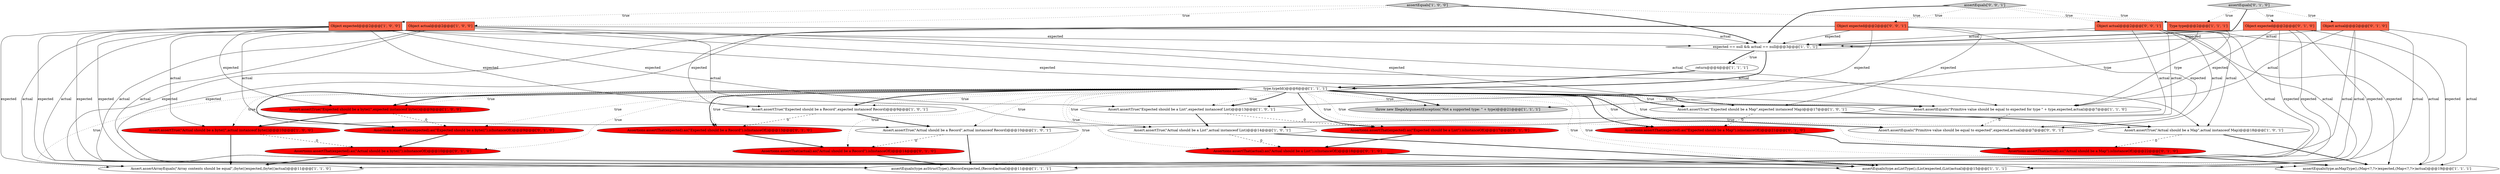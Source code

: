 digraph {
21 [style = filled, label = "Assertions.assertThat(expected).as(\"Expected should be a Map\").isInstanceOf()@@@21@@@['0', '1', '0']", fillcolor = red, shape = ellipse image = "AAA1AAABBB2BBB"];
31 [style = filled, label = "assertEquals['0', '1', '0']", fillcolor = lightgray, shape = diamond image = "AAA0AAABBB2BBB"];
1 [style = filled, label = "throw new IllegalArgumentException(\"Not a supported type: \" + type)@@@21@@@['1', '1', '1']", fillcolor = lightgray, shape = ellipse image = "AAA0AAABBB1BBB"];
3 [style = filled, label = "expected == null && actual == null@@@3@@@['1', '1', '1']", fillcolor = white, shape = diamond image = "AAA0AAABBB1BBB"];
15 [style = filled, label = "Assert.assertTrue(\"Expected should be a List\",expected instanceof List)@@@13@@@['1', '0', '1']", fillcolor = white, shape = ellipse image = "AAA0AAABBB1BBB"];
22 [style = filled, label = "Assertions.assertThat(actual).as(\"Actual should be a Record\").isInstanceOf()@@@14@@@['0', '1', '0']", fillcolor = red, shape = ellipse image = "AAA1AAABBB2BBB"];
13 [style = filled, label = "Assert.assertTrue(\"Actual should be a Map\",actual instanceof Map)@@@18@@@['1', '0', '1']", fillcolor = white, shape = ellipse image = "AAA0AAABBB1BBB"];
25 [style = filled, label = "Object expected@@@2@@@['0', '1', '0']", fillcolor = tomato, shape = box image = "AAA0AAABBB2BBB"];
23 [style = filled, label = "Assertions.assertThat(actual).as(\"Actual should be a Map\").isInstanceOf()@@@22@@@['0', '1', '0']", fillcolor = red, shape = ellipse image = "AAA1AAABBB2BBB"];
0 [style = filled, label = "Assert.assertTrue(\"Expected should be a Map\",expected instanceof Map)@@@17@@@['1', '0', '1']", fillcolor = white, shape = ellipse image = "AAA0AAABBB1BBB"];
34 [style = filled, label = "Object actual@@@2@@@['0', '0', '1']", fillcolor = tomato, shape = box image = "AAA0AAABBB3BBB"];
27 [style = filled, label = "Object actual@@@2@@@['0', '1', '0']", fillcolor = tomato, shape = box image = "AAA0AAABBB2BBB"];
16 [style = filled, label = "Assert.assertTrue(\"Expected should be a Record\",expected instanceof Record)@@@9@@@['1', '0', '1']", fillcolor = white, shape = ellipse image = "AAA0AAABBB1BBB"];
12 [style = filled, label = "Assert.assertTrue(\"Expected should be a byte((\",expected instanceof byte(()@@@9@@@['1', '0', '0']", fillcolor = red, shape = ellipse image = "AAA1AAABBB1BBB"];
14 [style = filled, label = "Assert.assertTrue(\"Actual should be a byte((\",actual instanceof byte(()@@@10@@@['1', '0', '0']", fillcolor = red, shape = ellipse image = "AAA1AAABBB1BBB"];
33 [style = filled, label = "Object expected@@@2@@@['0', '0', '1']", fillcolor = tomato, shape = box image = "AAA0AAABBB3BBB"];
26 [style = filled, label = "Assertions.assertThat(expected).as(\"Expected should be a byte((\").isInstanceOf()@@@9@@@['0', '1', '0']", fillcolor = red, shape = ellipse image = "AAA1AAABBB2BBB"];
35 [style = filled, label = "assertEquals['0', '0', '1']", fillcolor = lightgray, shape = diamond image = "AAA0AAABBB3BBB"];
30 [style = filled, label = "Assertions.assertThat(expected).as(\"Expected should be a Record\").isInstanceOf()@@@13@@@['0', '1', '0']", fillcolor = red, shape = ellipse image = "AAA1AAABBB2BBB"];
8 [style = filled, label = "Assert.assertEquals(\"Primitive value should be equal to expected for type \" + type,expected,actual)@@@7@@@['1', '1', '0']", fillcolor = white, shape = ellipse image = "AAA0AAABBB1BBB"];
9 [style = filled, label = "Object expected@@@2@@@['1', '0', '0']", fillcolor = tomato, shape = box image = "AAA0AAABBB1BBB"];
5 [style = filled, label = "Assert.assertArrayEquals(\"Array contents should be equal\",(byte(()expected,(byte(()actual)@@@11@@@['1', '1', '0']", fillcolor = white, shape = ellipse image = "AAA0AAABBB1BBB"];
7 [style = filled, label = "assertEquals(type.asStructType(),(Record)expected,(Record)actual)@@@11@@@['1', '1', '1']", fillcolor = white, shape = ellipse image = "AAA0AAABBB1BBB"];
2 [style = filled, label = "Object actual@@@2@@@['1', '0', '0']", fillcolor = tomato, shape = box image = "AAA0AAABBB1BBB"];
17 [style = filled, label = "Type type@@@2@@@['1', '1', '1']", fillcolor = tomato, shape = box image = "AAA0AAABBB1BBB"];
24 [style = filled, label = "Assertions.assertThat(actual).as(\"Actual should be a List\").isInstanceOf()@@@18@@@['0', '1', '0']", fillcolor = red, shape = ellipse image = "AAA1AAABBB2BBB"];
29 [style = filled, label = "Assertions.assertThat(expected).as(\"Actual should be a byte((\").isInstanceOf()@@@10@@@['0', '1', '0']", fillcolor = red, shape = ellipse image = "AAA1AAABBB2BBB"];
20 [style = filled, label = "assertEquals['1', '0', '0']", fillcolor = lightgray, shape = diamond image = "AAA0AAABBB1BBB"];
4 [style = filled, label = "assertEquals(type.asListType(),(List)expected,(List)actual)@@@15@@@['1', '1', '1']", fillcolor = white, shape = ellipse image = "AAA0AAABBB1BBB"];
10 [style = filled, label = "assertEquals(type.asMapType(),(Map<?,?>)expected,(Map<?,?>)actual)@@@19@@@['1', '1', '1']", fillcolor = white, shape = ellipse image = "AAA0AAABBB1BBB"];
11 [style = filled, label = "Assert.assertTrue(\"Actual should be a Record\",actual instanceof Record)@@@10@@@['1', '0', '1']", fillcolor = white, shape = ellipse image = "AAA0AAABBB1BBB"];
6 [style = filled, label = "type.typeId()@@@6@@@['1', '1', '1']", fillcolor = white, shape = diamond image = "AAA0AAABBB1BBB"];
28 [style = filled, label = "Assertions.assertThat(expected).as(\"Expected should be a List\").isInstanceOf()@@@17@@@['0', '1', '0']", fillcolor = red, shape = ellipse image = "AAA1AAABBB2BBB"];
19 [style = filled, label = "Assert.assertTrue(\"Actual should be a List\",actual instanceof List)@@@14@@@['1', '0', '1']", fillcolor = white, shape = ellipse image = "AAA0AAABBB1BBB"];
18 [style = filled, label = "return@@@4@@@['1', '1', '1']", fillcolor = white, shape = ellipse image = "AAA0AAABBB1BBB"];
32 [style = filled, label = "Assert.assertEquals(\"Primitive value should be equal to expected\",expected,actual)@@@7@@@['0', '0', '1']", fillcolor = white, shape = ellipse image = "AAA0AAABBB3BBB"];
27->3 [style = solid, label="actual"];
34->7 [style = solid, label="actual"];
29->5 [style = bold, label=""];
27->8 [style = solid, label="actual"];
0->13 [style = bold, label=""];
2->5 [style = solid, label="actual"];
6->1 [style = dotted, label="true"];
8->32 [style = dashed, label="0"];
6->32 [style = dotted, label="true"];
13->23 [style = dashed, label="0"];
33->0 [style = solid, label="expected"];
34->4 [style = solid, label="actual"];
6->19 [style = dotted, label="true"];
25->4 [style = solid, label="expected"];
3->18 [style = bold, label=""];
12->26 [style = dashed, label="0"];
2->10 [style = solid, label="actual"];
9->0 [style = solid, label="expected"];
9->7 [style = solid, label="expected"];
6->26 [style = dotted, label="true"];
33->7 [style = solid, label="expected"];
17->8 [style = solid, label="type"];
31->27 [style = dotted, label="true"];
9->4 [style = solid, label="expected"];
9->3 [style = solid, label="expected"];
6->0 [style = dotted, label="true"];
6->11 [style = dotted, label="true"];
34->3 [style = solid, label="actual"];
33->32 [style = solid, label="expected"];
9->10 [style = solid, label="expected"];
6->15 [style = dotted, label="true"];
6->32 [style = bold, label=""];
31->25 [style = dotted, label="true"];
15->28 [style = dashed, label="0"];
33->3 [style = solid, label="expected"];
6->13 [style = dotted, label="true"];
11->22 [style = dashed, label="0"];
20->3 [style = bold, label=""];
33->10 [style = solid, label="expected"];
34->32 [style = solid, label="actual"];
35->33 [style = dotted, label="true"];
17->1 [style = solid, label="type"];
22->7 [style = bold, label=""];
2->14 [style = solid, label="actual"];
27->10 [style = solid, label="actual"];
25->8 [style = solid, label="expected"];
34->13 [style = solid, label="actual"];
6->14 [style = dotted, label="true"];
33->16 [style = solid, label="expected"];
9->15 [style = solid, label="expected"];
6->29 [style = dotted, label="true"];
3->18 [style = dotted, label="true"];
31->17 [style = dotted, label="true"];
12->14 [style = bold, label=""];
6->7 [style = dotted, label="true"];
23->10 [style = bold, label=""];
28->24 [style = bold, label=""];
6->12 [style = dotted, label="true"];
31->3 [style = bold, label=""];
14->29 [style = dashed, label="0"];
34->11 [style = solid, label="actual"];
9->5 [style = solid, label="expected"];
21->23 [style = bold, label=""];
13->10 [style = bold, label=""];
6->24 [style = dotted, label="true"];
6->26 [style = bold, label=""];
27->5 [style = solid, label="actual"];
20->9 [style = dotted, label="true"];
35->3 [style = bold, label=""];
20->17 [style = dotted, label="true"];
6->21 [style = bold, label=""];
2->7 [style = solid, label="actual"];
3->6 [style = bold, label=""];
6->22 [style = dotted, label="true"];
2->19 [style = solid, label="actual"];
15->19 [style = bold, label=""];
25->3 [style = solid, label="expected"];
6->15 [style = bold, label=""];
6->10 [style = dotted, label="true"];
6->1 [style = bold, label=""];
33->4 [style = solid, label="expected"];
16->30 [style = dashed, label="0"];
18->6 [style = bold, label=""];
6->8 [style = dotted, label="true"];
2->3 [style = solid, label="actual"];
25->7 [style = solid, label="expected"];
19->24 [style = dashed, label="0"];
6->21 [style = dotted, label="true"];
14->5 [style = bold, label=""];
6->12 [style = bold, label=""];
6->30 [style = dotted, label="true"];
30->22 [style = bold, label=""];
16->11 [style = bold, label=""];
27->7 [style = solid, label="actual"];
34->19 [style = solid, label="actual"];
26->29 [style = bold, label=""];
27->4 [style = solid, label="actual"];
25->10 [style = solid, label="expected"];
6->23 [style = dotted, label="true"];
9->16 [style = solid, label="expected"];
9->8 [style = solid, label="expected"];
33->15 [style = solid, label="expected"];
6->0 [style = bold, label=""];
2->11 [style = solid, label="actual"];
6->28 [style = dotted, label="true"];
2->4 [style = solid, label="actual"];
25->5 [style = solid, label="expected"];
34->10 [style = solid, label="actual"];
24->4 [style = bold, label=""];
2->13 [style = solid, label="actual"];
6->4 [style = dotted, label="true"];
6->16 [style = bold, label=""];
0->21 [style = dashed, label="0"];
6->8 [style = bold, label=""];
2->8 [style = solid, label="actual"];
9->12 [style = solid, label="expected"];
20->2 [style = dotted, label="true"];
35->17 [style = dotted, label="true"];
35->34 [style = dotted, label="true"];
19->4 [style = bold, label=""];
11->7 [style = bold, label=""];
6->16 [style = dotted, label="true"];
6->5 [style = dotted, label="true"];
6->28 [style = bold, label=""];
6->30 [style = bold, label=""];
}
